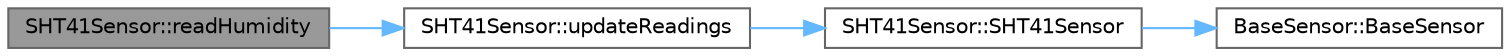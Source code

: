 digraph "SHT41Sensor::readHumidity"
{
 // LATEX_PDF_SIZE
  bgcolor="transparent";
  edge [fontname=Helvetica,fontsize=10,labelfontname=Helvetica,labelfontsize=10];
  node [fontname=Helvetica,fontsize=10,shape=box,height=0.2,width=0.4];
  rankdir="LR";
  Node1 [id="Node000001",label="SHT41Sensor::readHumidity",height=0.2,width=0.4,color="gray40", fillcolor="grey60", style="filled", fontcolor="black",tooltip="Read the current humidity value from the sensor."];
  Node1 -> Node2 [id="edge1_Node000001_Node000002",color="steelblue1",style="solid",tooltip=" "];
  Node2 [id="Node000002",label="SHT41Sensor::updateReadings",height=0.2,width=0.4,color="grey40", fillcolor="white", style="filled",URL="$class_s_h_t41_sensor.html#a466d50aa41c2468b68d30c435ae20718",tooltip="Update both temperature and humidity readings from the sensor."];
  Node2 -> Node3 [id="edge2_Node000002_Node000003",color="steelblue1",style="solid",tooltip=" "];
  Node3 [id="Node000003",label="SHT41Sensor::SHT41Sensor",height=0.2,width=0.4,color="grey40", fillcolor="white", style="filled",URL="$class_s_h_t41_sensor.html#a37c4f5b7957a9c45797b391377e40375",tooltip="Constructor for SHT41Sensor."];
  Node3 -> Node4 [id="edge3_Node000003_Node000004",color="steelblue1",style="solid",tooltip=" "];
  Node4 [id="Node000004",label="BaseSensor::BaseSensor",height=0.2,width=0.4,color="grey40", fillcolor="white", style="filled",URL="$class_base_sensor.html#a583f6418d773b6a5256c65c81b676494",tooltip="Constructor for BaseSensor."];
}
